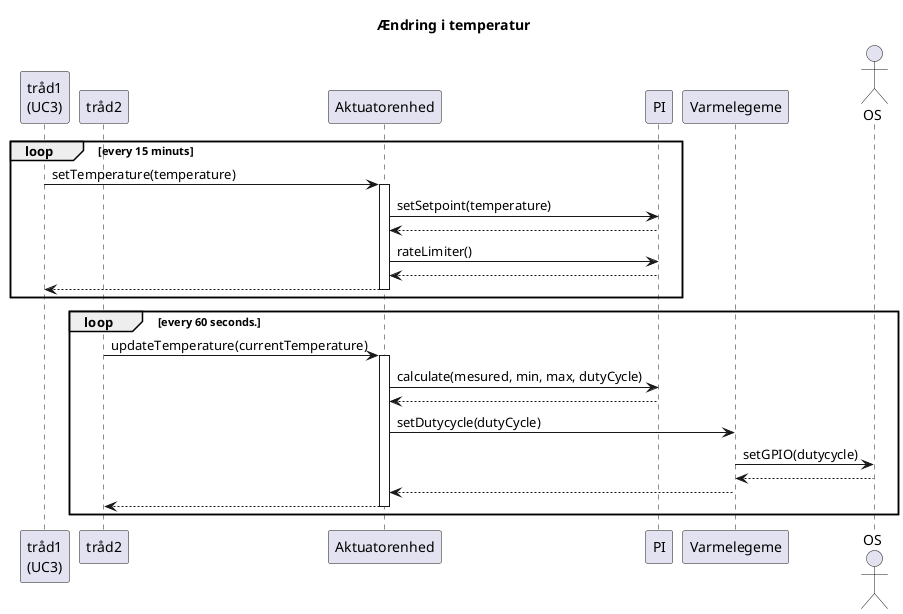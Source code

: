 @startuml 
title Ændring i temperatur

participant "tråd1\n(UC3)" as u
participant tråd2 as t2
participant Aktuatorenhed as a
participant PI as p
participant Varmelegeme as v
actor OS as os

loop every 15 minuts
    u -> a : setTemperature(temperature)
    activate a
    a -> p : setSetpoint(temperature)
    a <-- p
    a -> p : rateLimiter()
    a <-- p 
    u <-- a
    deactivate a
end

loop every 60 seconds.
    t2 -> a : updateTemperature(currentTemperature)
    activate a
    a -> p : calculate(mesured, min, max, dutyCycle)
    a <-- p
    a -> v : setDutycycle(dutyCycle)
    v -> os : setGPIO(dutycycle)
    v <-- os
    a <-- v
    t2 <-- a
    deactivate a
end


@enduml
